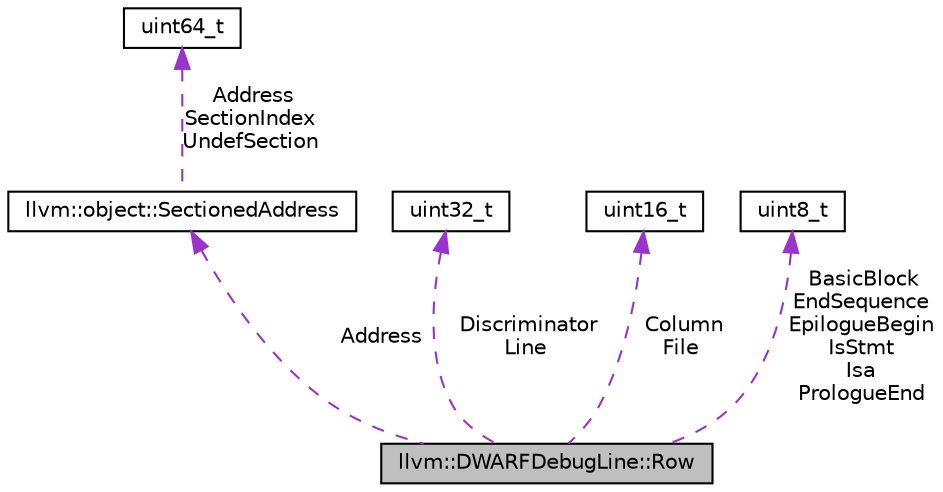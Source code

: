 digraph "llvm::DWARFDebugLine::Row"
{
 // LATEX_PDF_SIZE
  bgcolor="transparent";
  edge [fontname="Helvetica",fontsize="10",labelfontname="Helvetica",labelfontsize="10"];
  node [fontname="Helvetica",fontsize="10",shape="box"];
  Node1 [label="llvm::DWARFDebugLine::Row",height=0.2,width=0.4,color="black", fillcolor="grey75", style="filled", fontcolor="black",tooltip="Standard .debug_line state machine structure."];
  Node2 -> Node1 [dir="back",color="darkorchid3",fontsize="10",style="dashed",label=" Address" ,fontname="Helvetica"];
  Node2 [label="llvm::object::SectionedAddress",height=0.2,width=0.4,color="black",URL="$structllvm_1_1object_1_1SectionedAddress.html",tooltip=" "];
  Node3 -> Node2 [dir="back",color="darkorchid3",fontsize="10",style="dashed",label=" Address\nSectionIndex\nUndefSection" ,fontname="Helvetica"];
  Node3 [label="uint64_t",height=0.2,width=0.4,color="black",tooltip=" "];
  Node4 -> Node1 [dir="back",color="darkorchid3",fontsize="10",style="dashed",label=" Discriminator\nLine" ,fontname="Helvetica"];
  Node4 [label="uint32_t",height=0.2,width=0.4,color="black",URL="$classuint32__t.html",tooltip=" "];
  Node5 -> Node1 [dir="back",color="darkorchid3",fontsize="10",style="dashed",label=" Column\nFile" ,fontname="Helvetica"];
  Node5 [label="uint16_t",height=0.2,width=0.4,color="black",tooltip=" "];
  Node6 -> Node1 [dir="back",color="darkorchid3",fontsize="10",style="dashed",label=" BasicBlock\nEndSequence\nEpilogueBegin\nIsStmt\nIsa\nPrologueEnd" ,fontname="Helvetica"];
  Node6 [label="uint8_t",height=0.2,width=0.4,color="black",tooltip=" "];
}
